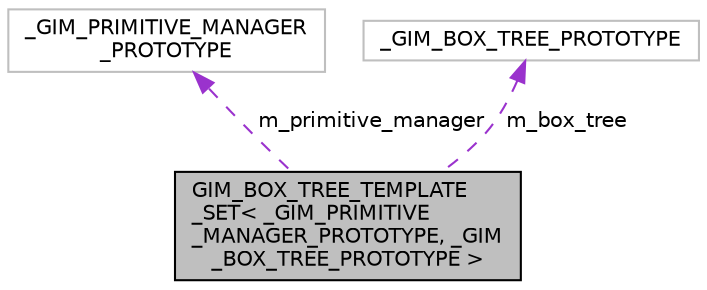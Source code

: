 digraph "GIM_BOX_TREE_TEMPLATE_SET&lt; _GIM_PRIMITIVE_MANAGER_PROTOTYPE, _GIM_BOX_TREE_PROTOTYPE &gt;"
{
  edge [fontname="Helvetica",fontsize="10",labelfontname="Helvetica",labelfontsize="10"];
  node [fontname="Helvetica",fontsize="10",shape=record];
  Node1 [label="GIM_BOX_TREE_TEMPLATE\l_SET\< _GIM_PRIMITIVE\l_MANAGER_PROTOTYPE, _GIM\l_BOX_TREE_PROTOTYPE \>",height=0.2,width=0.4,color="black", fillcolor="grey75", style="filled", fontcolor="black"];
  Node2 -> Node1 [dir="back",color="darkorchid3",fontsize="10",style="dashed",label=" m_primitive_manager" ,fontname="Helvetica"];
  Node2 [label="_GIM_PRIMITIVE_MANAGER\l_PROTOTYPE",height=0.2,width=0.4,color="grey75", fillcolor="white", style="filled"];
  Node3 -> Node1 [dir="back",color="darkorchid3",fontsize="10",style="dashed",label=" m_box_tree" ,fontname="Helvetica"];
  Node3 [label="_GIM_BOX_TREE_PROTOTYPE",height=0.2,width=0.4,color="grey75", fillcolor="white", style="filled"];
}
